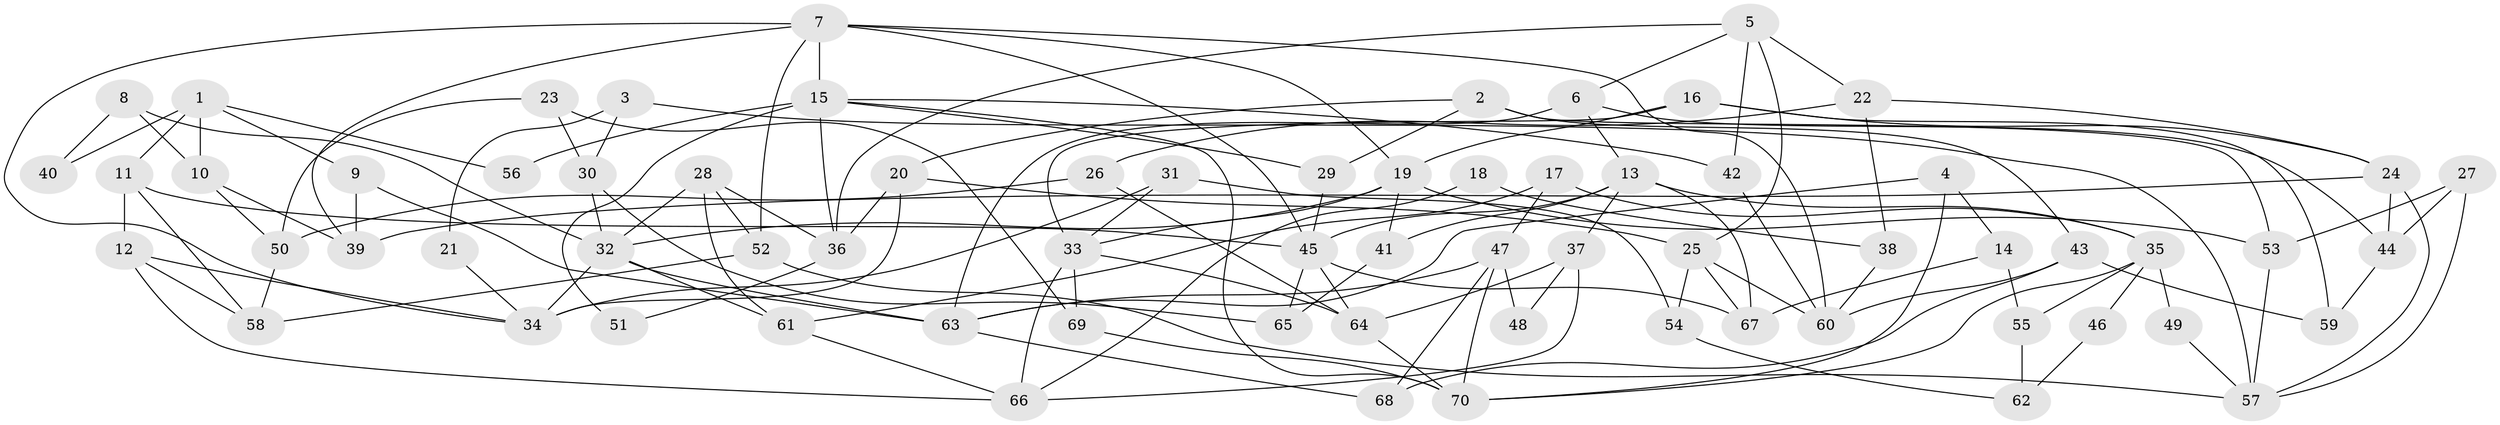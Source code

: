 // coarse degree distribution, {4: 0.3333333333333333, 6: 0.06666666666666667, 7: 0.08888888888888889, 3: 0.15555555555555556, 10: 0.022222222222222223, 8: 0.044444444444444446, 5: 0.13333333333333333, 9: 0.06666666666666667, 2: 0.08888888888888889}
// Generated by graph-tools (version 1.1) at 2025/52/02/27/25 19:52:07]
// undirected, 70 vertices, 140 edges
graph export_dot {
graph [start="1"]
  node [color=gray90,style=filled];
  1;
  2;
  3;
  4;
  5;
  6;
  7;
  8;
  9;
  10;
  11;
  12;
  13;
  14;
  15;
  16;
  17;
  18;
  19;
  20;
  21;
  22;
  23;
  24;
  25;
  26;
  27;
  28;
  29;
  30;
  31;
  32;
  33;
  34;
  35;
  36;
  37;
  38;
  39;
  40;
  41;
  42;
  43;
  44;
  45;
  46;
  47;
  48;
  49;
  50;
  51;
  52;
  53;
  54;
  55;
  56;
  57;
  58;
  59;
  60;
  61;
  62;
  63;
  64;
  65;
  66;
  67;
  68;
  69;
  70;
  1 -- 11;
  1 -- 9;
  1 -- 10;
  1 -- 40;
  1 -- 56;
  2 -- 29;
  2 -- 20;
  2 -- 43;
  2 -- 53;
  3 -- 30;
  3 -- 57;
  3 -- 21;
  4 -- 70;
  4 -- 63;
  4 -- 14;
  5 -- 22;
  5 -- 25;
  5 -- 6;
  5 -- 36;
  5 -- 42;
  6 -- 63;
  6 -- 13;
  6 -- 44;
  7 -- 45;
  7 -- 19;
  7 -- 15;
  7 -- 34;
  7 -- 39;
  7 -- 52;
  7 -- 60;
  8 -- 32;
  8 -- 10;
  8 -- 40;
  9 -- 39;
  9 -- 63;
  10 -- 39;
  10 -- 50;
  11 -- 58;
  11 -- 45;
  11 -- 12;
  12 -- 34;
  12 -- 58;
  12 -- 66;
  13 -- 41;
  13 -- 35;
  13 -- 37;
  13 -- 45;
  13 -- 67;
  14 -- 67;
  14 -- 55;
  15 -- 36;
  15 -- 29;
  15 -- 42;
  15 -- 51;
  15 -- 56;
  15 -- 70;
  16 -- 59;
  16 -- 19;
  16 -- 24;
  16 -- 33;
  17 -- 35;
  17 -- 47;
  17 -- 61;
  18 -- 38;
  18 -- 66;
  19 -- 33;
  19 -- 53;
  19 -- 32;
  19 -- 41;
  20 -- 25;
  20 -- 34;
  20 -- 36;
  21 -- 34;
  22 -- 24;
  22 -- 26;
  22 -- 38;
  23 -- 69;
  23 -- 50;
  23 -- 30;
  24 -- 57;
  24 -- 39;
  24 -- 44;
  25 -- 67;
  25 -- 60;
  25 -- 54;
  26 -- 64;
  26 -- 50;
  27 -- 44;
  27 -- 57;
  27 -- 53;
  28 -- 36;
  28 -- 32;
  28 -- 52;
  28 -- 61;
  29 -- 45;
  30 -- 32;
  30 -- 65;
  31 -- 33;
  31 -- 34;
  31 -- 54;
  32 -- 61;
  32 -- 34;
  32 -- 63;
  33 -- 66;
  33 -- 64;
  33 -- 69;
  35 -- 70;
  35 -- 46;
  35 -- 49;
  35 -- 55;
  36 -- 51;
  37 -- 66;
  37 -- 48;
  37 -- 64;
  38 -- 60;
  41 -- 65;
  42 -- 60;
  43 -- 60;
  43 -- 59;
  43 -- 68;
  44 -- 59;
  45 -- 64;
  45 -- 65;
  45 -- 67;
  46 -- 62;
  47 -- 70;
  47 -- 63;
  47 -- 48;
  47 -- 68;
  49 -- 57;
  50 -- 58;
  52 -- 57;
  52 -- 58;
  53 -- 57;
  54 -- 62;
  55 -- 62;
  61 -- 66;
  63 -- 68;
  64 -- 70;
  69 -- 70;
}
